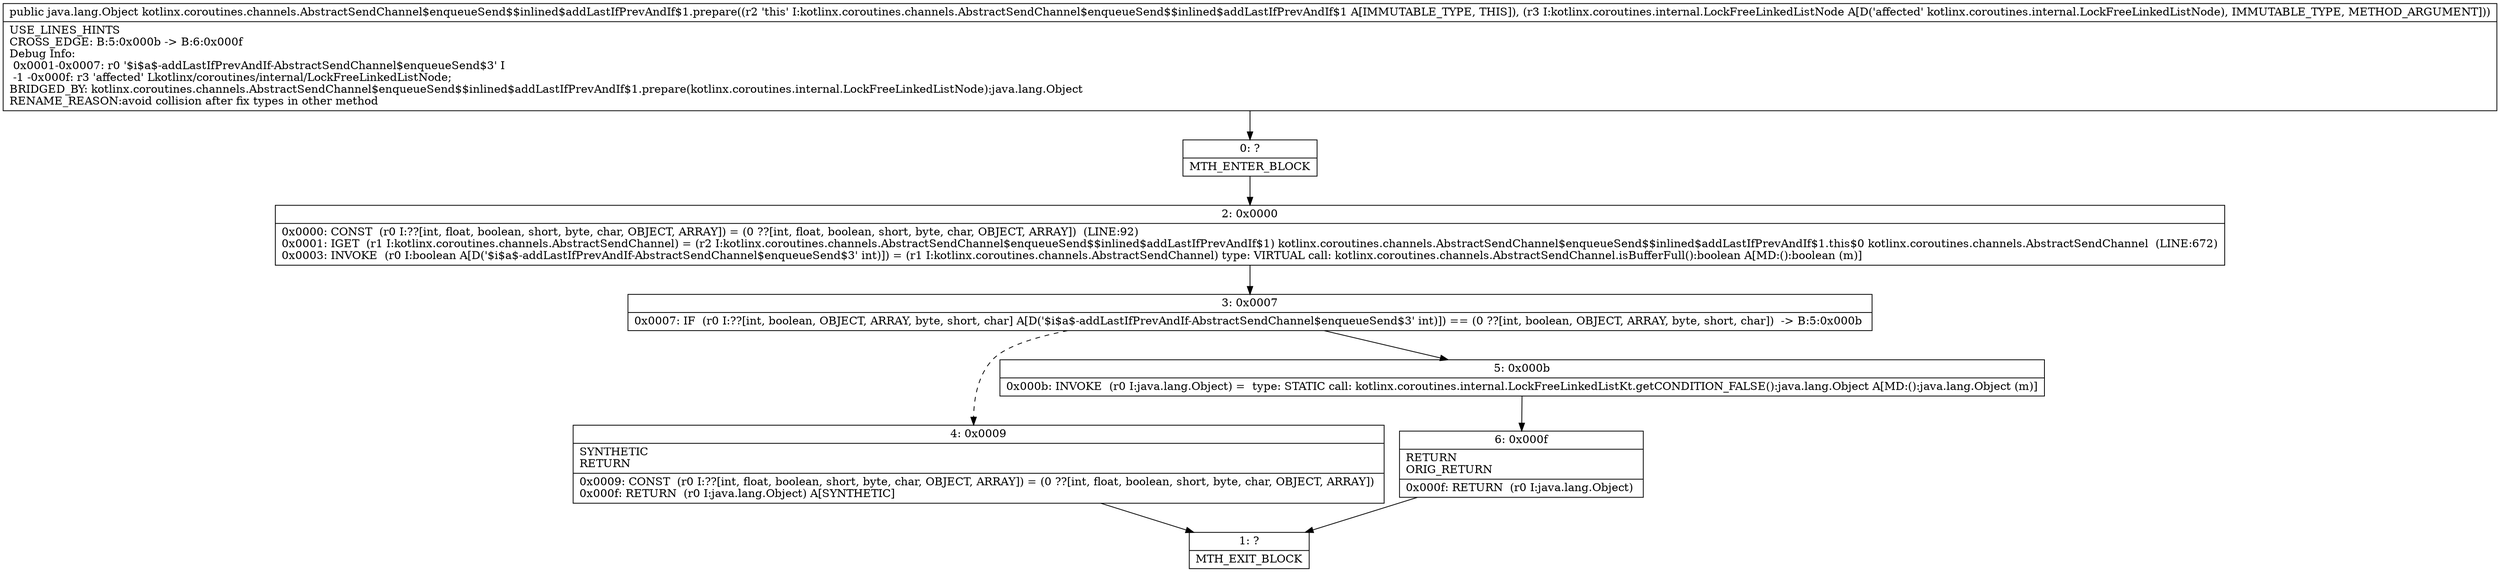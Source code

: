 digraph "CFG forkotlinx.coroutines.channels.AbstractSendChannel$enqueueSend$$inlined$addLastIfPrevAndIf$1.prepare(Lkotlinx\/coroutines\/internal\/LockFreeLinkedListNode;)Ljava\/lang\/Object;" {
Node_0 [shape=record,label="{0\:\ ?|MTH_ENTER_BLOCK\l}"];
Node_2 [shape=record,label="{2\:\ 0x0000|0x0000: CONST  (r0 I:??[int, float, boolean, short, byte, char, OBJECT, ARRAY]) = (0 ??[int, float, boolean, short, byte, char, OBJECT, ARRAY])  (LINE:92)\l0x0001: IGET  (r1 I:kotlinx.coroutines.channels.AbstractSendChannel) = (r2 I:kotlinx.coroutines.channels.AbstractSendChannel$enqueueSend$$inlined$addLastIfPrevAndIf$1) kotlinx.coroutines.channels.AbstractSendChannel$enqueueSend$$inlined$addLastIfPrevAndIf$1.this$0 kotlinx.coroutines.channels.AbstractSendChannel  (LINE:672)\l0x0003: INVOKE  (r0 I:boolean A[D('$i$a$\-addLastIfPrevAndIf\-AbstractSendChannel$enqueueSend$3' int)]) = (r1 I:kotlinx.coroutines.channels.AbstractSendChannel) type: VIRTUAL call: kotlinx.coroutines.channels.AbstractSendChannel.isBufferFull():boolean A[MD:():boolean (m)]\l}"];
Node_3 [shape=record,label="{3\:\ 0x0007|0x0007: IF  (r0 I:??[int, boolean, OBJECT, ARRAY, byte, short, char] A[D('$i$a$\-addLastIfPrevAndIf\-AbstractSendChannel$enqueueSend$3' int)]) == (0 ??[int, boolean, OBJECT, ARRAY, byte, short, char])  \-\> B:5:0x000b \l}"];
Node_4 [shape=record,label="{4\:\ 0x0009|SYNTHETIC\lRETURN\l|0x0009: CONST  (r0 I:??[int, float, boolean, short, byte, char, OBJECT, ARRAY]) = (0 ??[int, float, boolean, short, byte, char, OBJECT, ARRAY]) \l0x000f: RETURN  (r0 I:java.lang.Object) A[SYNTHETIC]\l}"];
Node_1 [shape=record,label="{1\:\ ?|MTH_EXIT_BLOCK\l}"];
Node_5 [shape=record,label="{5\:\ 0x000b|0x000b: INVOKE  (r0 I:java.lang.Object) =  type: STATIC call: kotlinx.coroutines.internal.LockFreeLinkedListKt.getCONDITION_FALSE():java.lang.Object A[MD:():java.lang.Object (m)]\l}"];
Node_6 [shape=record,label="{6\:\ 0x000f|RETURN\lORIG_RETURN\l|0x000f: RETURN  (r0 I:java.lang.Object) \l}"];
MethodNode[shape=record,label="{public java.lang.Object kotlinx.coroutines.channels.AbstractSendChannel$enqueueSend$$inlined$addLastIfPrevAndIf$1.prepare((r2 'this' I:kotlinx.coroutines.channels.AbstractSendChannel$enqueueSend$$inlined$addLastIfPrevAndIf$1 A[IMMUTABLE_TYPE, THIS]), (r3 I:kotlinx.coroutines.internal.LockFreeLinkedListNode A[D('affected' kotlinx.coroutines.internal.LockFreeLinkedListNode), IMMUTABLE_TYPE, METHOD_ARGUMENT]))  | USE_LINES_HINTS\lCROSS_EDGE: B:5:0x000b \-\> B:6:0x000f\lDebug Info:\l  0x0001\-0x0007: r0 '$i$a$\-addLastIfPrevAndIf\-AbstractSendChannel$enqueueSend$3' I\l  \-1 \-0x000f: r3 'affected' Lkotlinx\/coroutines\/internal\/LockFreeLinkedListNode;\lBRIDGED_BY: kotlinx.coroutines.channels.AbstractSendChannel$enqueueSend$$inlined$addLastIfPrevAndIf$1.prepare(kotlinx.coroutines.internal.LockFreeLinkedListNode):java.lang.Object\lRENAME_REASON:avoid collision after fix types in other method\l}"];
MethodNode -> Node_0;Node_0 -> Node_2;
Node_2 -> Node_3;
Node_3 -> Node_4[style=dashed];
Node_3 -> Node_5;
Node_4 -> Node_1;
Node_5 -> Node_6;
Node_6 -> Node_1;
}

